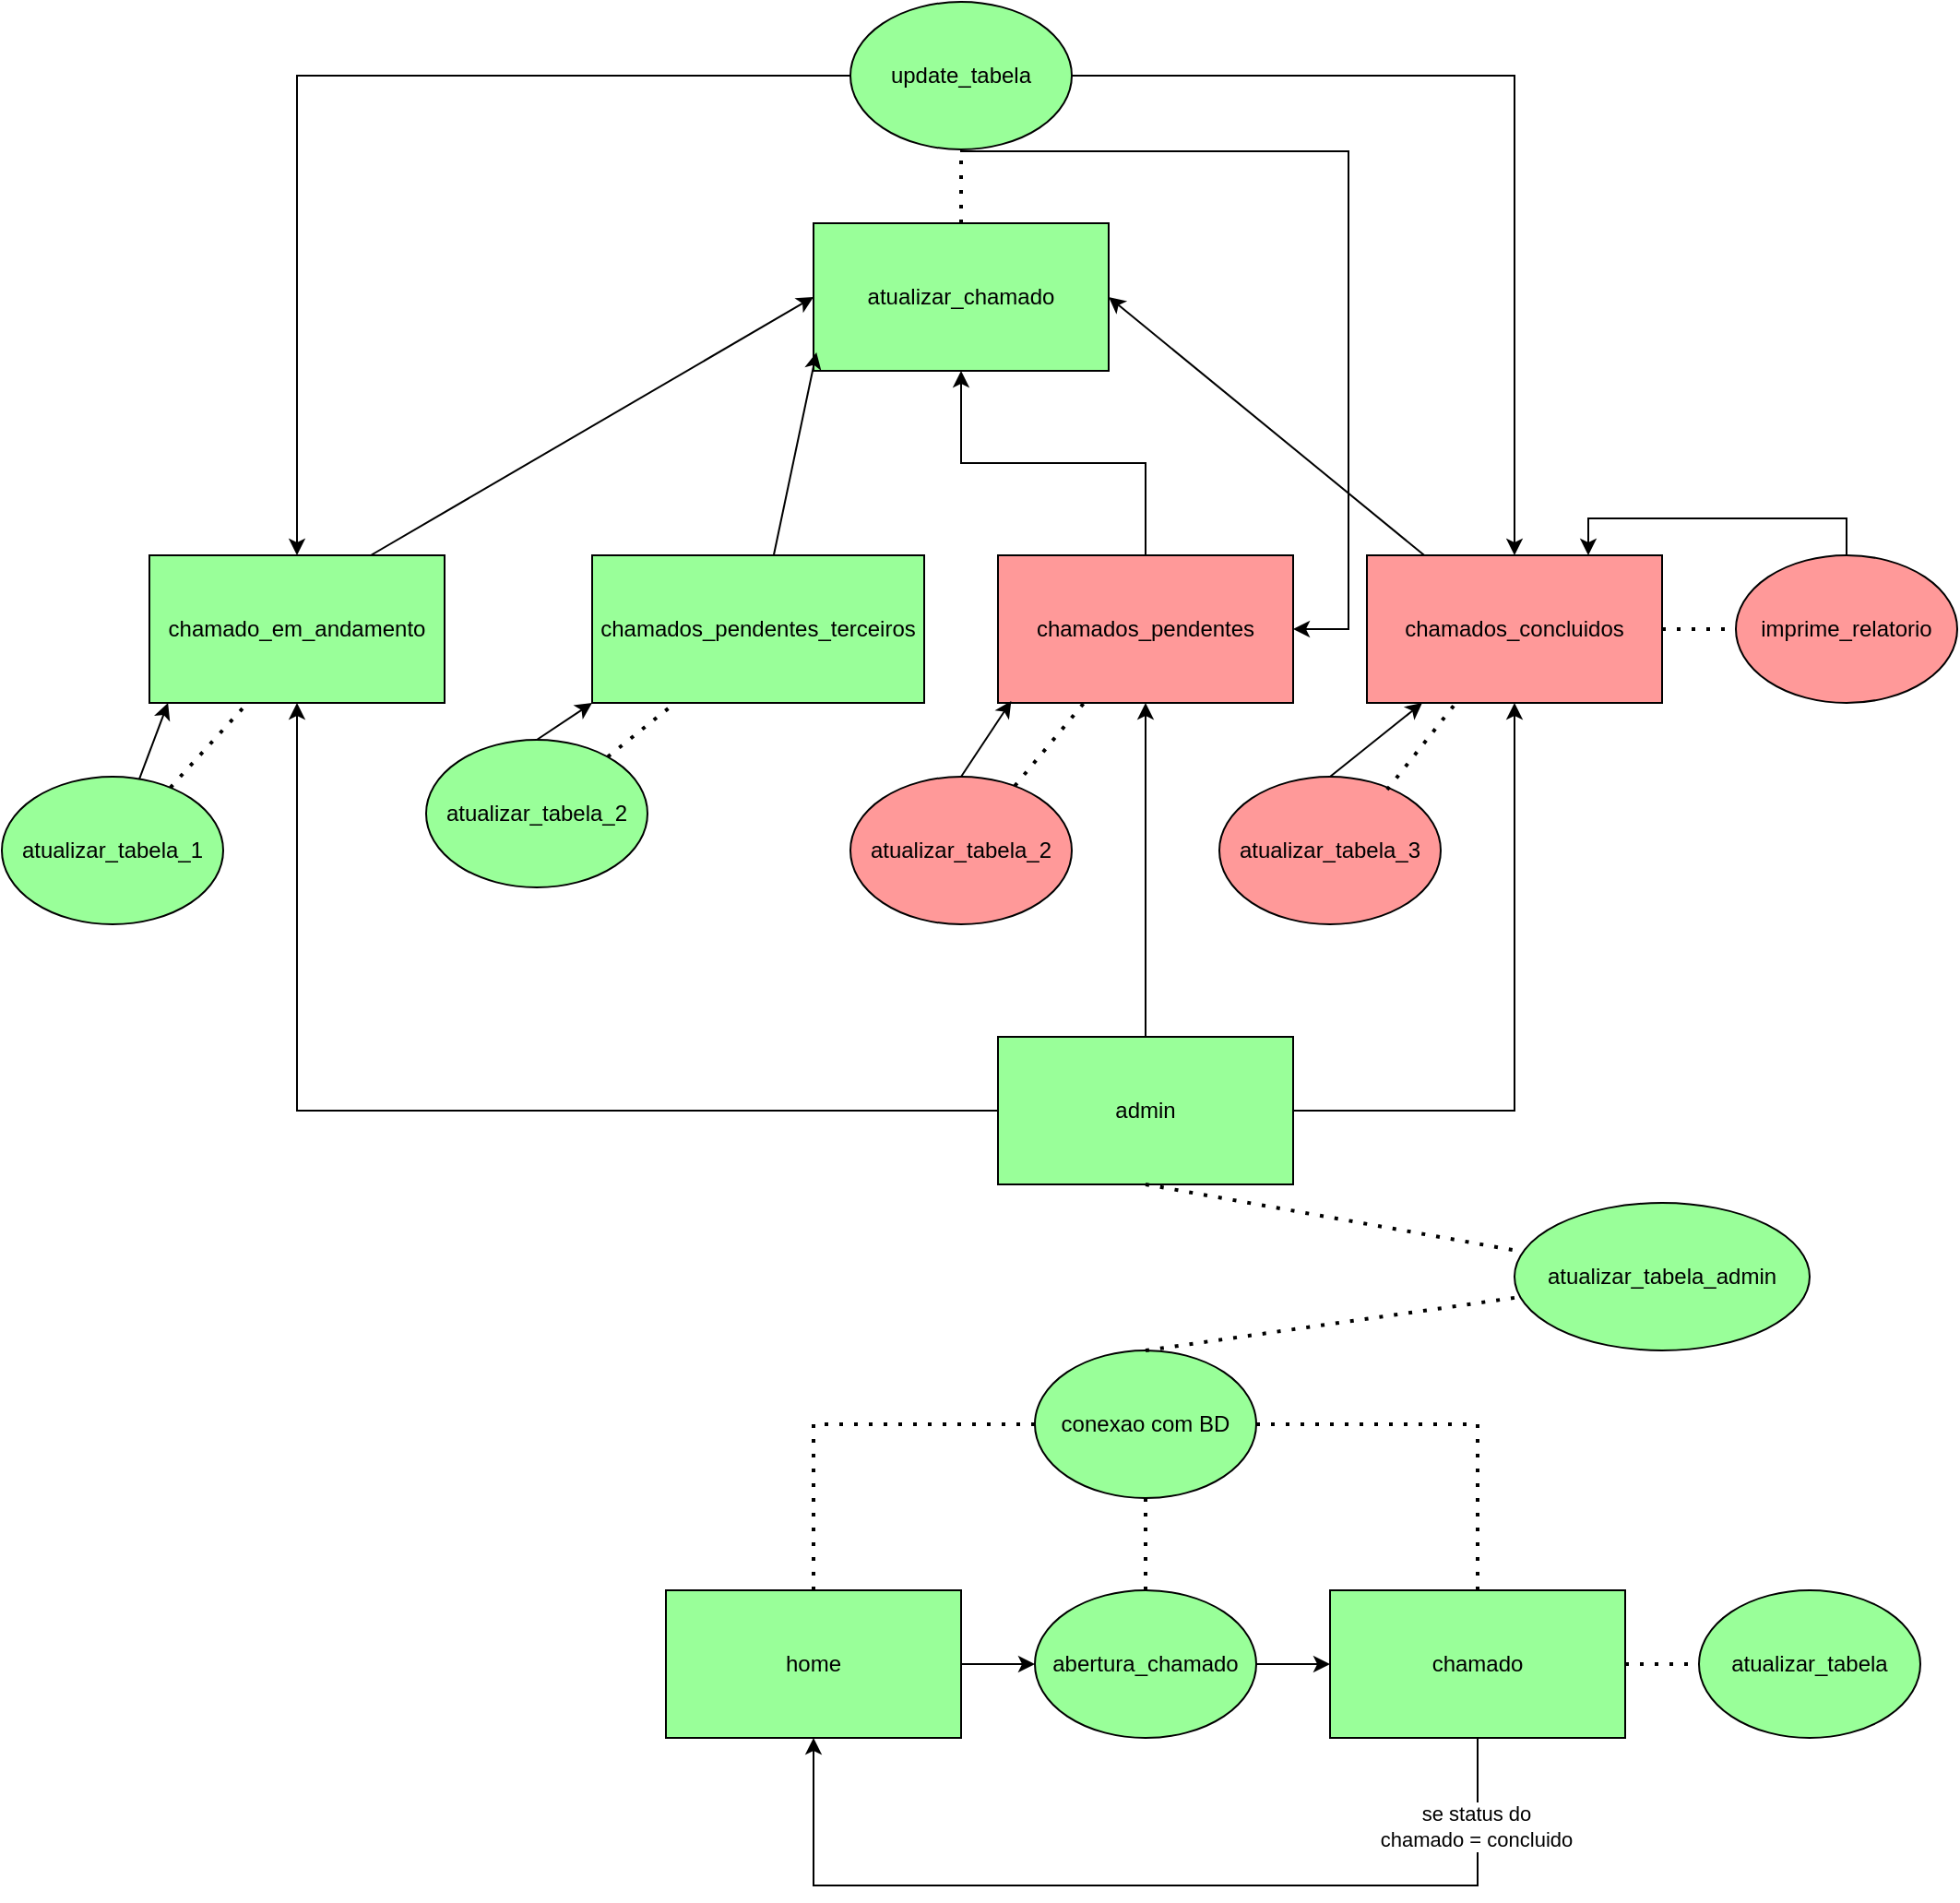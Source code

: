 <mxfile version="21.0.8" type="github">
  <diagram name="Página-1" id="KPXgi-UX2MajdnbyNQGS">
    <mxGraphModel dx="2375" dy="2020" grid="1" gridSize="10" guides="1" tooltips="1" connect="1" arrows="1" fold="1" page="1" pageScale="1" pageWidth="827" pageHeight="1169" math="0" shadow="0">
      <root>
        <mxCell id="0" />
        <mxCell id="1" parent="0" />
        <mxCell id="w-20aDRWs6tAkl76wKMx-5" value="" style="edgeStyle=orthogonalEdgeStyle;rounded=0;orthogonalLoop=1;jettySize=auto;html=1;fillColor=#99FF99;" parent="1" source="w-20aDRWs6tAkl76wKMx-1" target="w-20aDRWs6tAkl76wKMx-4" edge="1">
          <mxGeometry relative="1" as="geometry" />
        </mxCell>
        <mxCell id="w-20aDRWs6tAkl76wKMx-1" value="home" style="rounded=0;whiteSpace=wrap;html=1;fillColor=#99FF99;" parent="1" vertex="1">
          <mxGeometry x="-20" y="61" width="160" height="80" as="geometry" />
        </mxCell>
        <mxCell id="w-20aDRWs6tAkl76wKMx-16" style="edgeStyle=orthogonalEdgeStyle;rounded=0;orthogonalLoop=1;jettySize=auto;html=1;exitX=0.5;exitY=1;exitDx=0;exitDy=0;entryX=0.5;entryY=1;entryDx=0;entryDy=0;fillColor=#99FF99;" parent="1" source="w-20aDRWs6tAkl76wKMx-3" target="w-20aDRWs6tAkl76wKMx-1" edge="1">
          <mxGeometry relative="1" as="geometry">
            <Array as="points">
              <mxPoint x="420" y="221" />
              <mxPoint x="60" y="221" />
            </Array>
          </mxGeometry>
        </mxCell>
        <mxCell id="w-20aDRWs6tAkl76wKMx-17" value="se status do &lt;br&gt;chamado = concluido" style="edgeLabel;html=1;align=center;verticalAlign=middle;resizable=0;points=[];fillColor=#99FF99;" parent="w-20aDRWs6tAkl76wKMx-16" vertex="1" connectable="0">
          <mxGeometry x="-0.815" y="-1" relative="1" as="geometry">
            <mxPoint as="offset" />
          </mxGeometry>
        </mxCell>
        <mxCell id="w-20aDRWs6tAkl76wKMx-3" value="chamado" style="rounded=0;whiteSpace=wrap;html=1;fillColor=#99FF99;" parent="1" vertex="1">
          <mxGeometry x="340" y="61" width="160" height="80" as="geometry" />
        </mxCell>
        <mxCell id="w-20aDRWs6tAkl76wKMx-6" style="edgeStyle=orthogonalEdgeStyle;rounded=0;orthogonalLoop=1;jettySize=auto;html=1;entryX=0;entryY=0.5;entryDx=0;entryDy=0;fillColor=#99FF99;" parent="1" source="w-20aDRWs6tAkl76wKMx-4" target="w-20aDRWs6tAkl76wKMx-3" edge="1">
          <mxGeometry relative="1" as="geometry" />
        </mxCell>
        <mxCell id="w-20aDRWs6tAkl76wKMx-4" value="abertura_chamado" style="ellipse;whiteSpace=wrap;html=1;rounded=0;fillColor=#99FF99;" parent="1" vertex="1">
          <mxGeometry x="180" y="61" width="120" height="80" as="geometry" />
        </mxCell>
        <mxCell id="w-20aDRWs6tAkl76wKMx-7" value="conexao com BD" style="ellipse;whiteSpace=wrap;html=1;rounded=0;fillColor=#99FF99;" parent="1" vertex="1">
          <mxGeometry x="180" y="-69" width="120" height="80" as="geometry" />
        </mxCell>
        <mxCell id="w-20aDRWs6tAkl76wKMx-14" value="atualizar_tabela" style="ellipse;whiteSpace=wrap;html=1;rounded=0;fillColor=#99FF99;" parent="1" vertex="1">
          <mxGeometry x="540" y="61" width="120" height="80" as="geometry" />
        </mxCell>
        <mxCell id="w-20aDRWs6tAkl76wKMx-20" value="" style="endArrow=none;dashed=1;html=1;dashPattern=1 3;strokeWidth=2;rounded=0;exitX=0.5;exitY=0;exitDx=0;exitDy=0;entryX=0;entryY=0.5;entryDx=0;entryDy=0;" parent="1" source="w-20aDRWs6tAkl76wKMx-1" target="w-20aDRWs6tAkl76wKMx-7" edge="1">
          <mxGeometry width="50" height="50" relative="1" as="geometry">
            <mxPoint x="150" y="11" as="sourcePoint" />
            <mxPoint x="200" y="-39" as="targetPoint" />
            <Array as="points">
              <mxPoint x="60" y="-29" />
            </Array>
          </mxGeometry>
        </mxCell>
        <mxCell id="w-20aDRWs6tAkl76wKMx-21" value="" style="endArrow=none;dashed=1;html=1;dashPattern=1 3;strokeWidth=2;rounded=0;" parent="1" target="w-20aDRWs6tAkl76wKMx-7" edge="1">
          <mxGeometry width="50" height="50" relative="1" as="geometry">
            <mxPoint x="240" y="61" as="sourcePoint" />
            <mxPoint x="240" y="11" as="targetPoint" />
            <Array as="points" />
          </mxGeometry>
        </mxCell>
        <mxCell id="w-20aDRWs6tAkl76wKMx-22" value="" style="endArrow=none;dashed=1;html=1;dashPattern=1 3;strokeWidth=2;rounded=0;exitX=0.5;exitY=0;exitDx=0;exitDy=0;entryX=1;entryY=0.5;entryDx=0;entryDy=0;" parent="1" source="w-20aDRWs6tAkl76wKMx-3" target="w-20aDRWs6tAkl76wKMx-7" edge="1">
          <mxGeometry width="50" height="50" relative="1" as="geometry">
            <mxPoint x="250" y="181" as="sourcePoint" />
            <mxPoint x="250" y="21" as="targetPoint" />
            <Array as="points">
              <mxPoint x="420" y="-29" />
            </Array>
          </mxGeometry>
        </mxCell>
        <mxCell id="w-20aDRWs6tAkl76wKMx-23" value="" style="endArrow=none;dashed=1;html=1;dashPattern=1 3;strokeWidth=2;rounded=0;exitX=1;exitY=0.5;exitDx=0;exitDy=0;entryX=0;entryY=0.5;entryDx=0;entryDy=0;" parent="1" source="w-20aDRWs6tAkl76wKMx-3" target="w-20aDRWs6tAkl76wKMx-14" edge="1">
          <mxGeometry width="50" height="50" relative="1" as="geometry">
            <mxPoint x="430" y="71" as="sourcePoint" />
            <mxPoint x="310" y="-129" as="targetPoint" />
            <Array as="points" />
          </mxGeometry>
        </mxCell>
        <mxCell id="AwAzdxmJKx9s8siGFr7Z-16" style="edgeStyle=orthogonalEdgeStyle;rounded=0;orthogonalLoop=1;jettySize=auto;html=1;entryX=0.5;entryY=1;entryDx=0;entryDy=0;" edge="1" parent="1" source="w-20aDRWs6tAkl76wKMx-24" target="AwAzdxmJKx9s8siGFr7Z-3">
          <mxGeometry relative="1" as="geometry" />
        </mxCell>
        <mxCell id="AwAzdxmJKx9s8siGFr7Z-17" style="edgeStyle=orthogonalEdgeStyle;rounded=0;orthogonalLoop=1;jettySize=auto;html=1;exitX=0.5;exitY=0;exitDx=0;exitDy=0;entryX=0.5;entryY=1;entryDx=0;entryDy=0;" edge="1" parent="1" source="w-20aDRWs6tAkl76wKMx-24" target="AwAzdxmJKx9s8siGFr7Z-4">
          <mxGeometry relative="1" as="geometry" />
        </mxCell>
        <mxCell id="AwAzdxmJKx9s8siGFr7Z-18" style="edgeStyle=orthogonalEdgeStyle;rounded=0;orthogonalLoop=1;jettySize=auto;html=1;entryX=0.5;entryY=1;entryDx=0;entryDy=0;" edge="1" parent="1" source="w-20aDRWs6tAkl76wKMx-24" target="AwAzdxmJKx9s8siGFr7Z-5">
          <mxGeometry relative="1" as="geometry" />
        </mxCell>
        <mxCell id="w-20aDRWs6tAkl76wKMx-24" value="admin" style="rounded=0;whiteSpace=wrap;html=1;fillColor=#99FF99;" parent="1" vertex="1">
          <mxGeometry x="160" y="-239" width="160" height="80" as="geometry" />
        </mxCell>
        <mxCell id="w-20aDRWs6tAkl76wKMx-25" value="" style="endArrow=none;dashed=1;html=1;dashPattern=1 3;strokeWidth=2;rounded=0;exitX=0.5;exitY=0;exitDx=0;exitDy=0;" parent="1" source="w-20aDRWs6tAkl76wKMx-7" target="AwAzdxmJKx9s8siGFr7Z-47" edge="1">
          <mxGeometry width="50" height="50" relative="1" as="geometry">
            <mxPoint x="220" y="-209" as="sourcePoint" />
            <mxPoint x="270" y="-259" as="targetPoint" />
            <Array as="points" />
          </mxGeometry>
        </mxCell>
        <mxCell id="AwAzdxmJKx9s8siGFr7Z-32" style="rounded=0;orthogonalLoop=1;jettySize=auto;html=1;exitX=0.75;exitY=0;exitDx=0;exitDy=0;entryX=0;entryY=0.5;entryDx=0;entryDy=0;" edge="1" parent="1" source="AwAzdxmJKx9s8siGFr7Z-3" target="AwAzdxmJKx9s8siGFr7Z-31">
          <mxGeometry relative="1" as="geometry" />
        </mxCell>
        <mxCell id="AwAzdxmJKx9s8siGFr7Z-3" value="chamado_em_andamento" style="rounded=0;whiteSpace=wrap;html=1;fillColor=#99FF99;" vertex="1" parent="1">
          <mxGeometry x="-300" y="-500" width="160" height="80" as="geometry" />
        </mxCell>
        <mxCell id="AwAzdxmJKx9s8siGFr7Z-33" style="edgeStyle=orthogonalEdgeStyle;rounded=0;orthogonalLoop=1;jettySize=auto;html=1;exitX=0.5;exitY=0;exitDx=0;exitDy=0;" edge="1" parent="1" source="AwAzdxmJKx9s8siGFr7Z-4" target="AwAzdxmJKx9s8siGFr7Z-31">
          <mxGeometry relative="1" as="geometry" />
        </mxCell>
        <mxCell id="AwAzdxmJKx9s8siGFr7Z-4" value="chamados_pendentes" style="rounded=0;whiteSpace=wrap;html=1;fillColor=#FF9999;" vertex="1" parent="1">
          <mxGeometry x="160" y="-500" width="160" height="80" as="geometry" />
        </mxCell>
        <mxCell id="AwAzdxmJKx9s8siGFr7Z-34" style="rounded=0;orthogonalLoop=1;jettySize=auto;html=1;entryX=1;entryY=0.5;entryDx=0;entryDy=0;" edge="1" parent="1" source="AwAzdxmJKx9s8siGFr7Z-5" target="AwAzdxmJKx9s8siGFr7Z-31">
          <mxGeometry relative="1" as="geometry" />
        </mxCell>
        <mxCell id="AwAzdxmJKx9s8siGFr7Z-5" value="chamados_concluidos" style="rounded=0;whiteSpace=wrap;html=1;fillColor=#FF9999;" vertex="1" parent="1">
          <mxGeometry x="360" y="-500" width="160" height="80" as="geometry" />
        </mxCell>
        <mxCell id="AwAzdxmJKx9s8siGFr7Z-45" style="rounded=0;orthogonalLoop=1;jettySize=auto;html=1;exitX=0.5;exitY=0;exitDx=0;exitDy=0;entryX=0.045;entryY=0.987;entryDx=0;entryDy=0;entryPerimeter=0;" edge="1" parent="1" source="AwAzdxmJKx9s8siGFr7Z-6" target="AwAzdxmJKx9s8siGFr7Z-4">
          <mxGeometry relative="1" as="geometry" />
        </mxCell>
        <mxCell id="AwAzdxmJKx9s8siGFr7Z-6" value="atualizar_tabela_2" style="ellipse;whiteSpace=wrap;html=1;rounded=0;fillColor=#FF9999;" vertex="1" parent="1">
          <mxGeometry x="80" y="-380" width="120" height="80" as="geometry" />
        </mxCell>
        <mxCell id="AwAzdxmJKx9s8siGFr7Z-46" style="rounded=0;orthogonalLoop=1;jettySize=auto;html=1;exitX=0.5;exitY=0;exitDx=0;exitDy=0;" edge="1" parent="1" source="AwAzdxmJKx9s8siGFr7Z-7" target="AwAzdxmJKx9s8siGFr7Z-5">
          <mxGeometry relative="1" as="geometry" />
        </mxCell>
        <mxCell id="AwAzdxmJKx9s8siGFr7Z-7" value="atualizar_tabela_3" style="ellipse;whiteSpace=wrap;html=1;rounded=0;fillColor=#FF9999;" vertex="1" parent="1">
          <mxGeometry x="280" y="-380" width="120" height="80" as="geometry" />
        </mxCell>
        <mxCell id="AwAzdxmJKx9s8siGFr7Z-44" style="rounded=0;orthogonalLoop=1;jettySize=auto;html=1;entryX=0.063;entryY=1;entryDx=0;entryDy=0;entryPerimeter=0;" edge="1" parent="1" source="AwAzdxmJKx9s8siGFr7Z-8" target="AwAzdxmJKx9s8siGFr7Z-3">
          <mxGeometry relative="1" as="geometry" />
        </mxCell>
        <mxCell id="AwAzdxmJKx9s8siGFr7Z-8" value="atualizar_tabela_1" style="ellipse;whiteSpace=wrap;html=1;rounded=0;fillColor=#99FF99;" vertex="1" parent="1">
          <mxGeometry x="-380" y="-380" width="120" height="80" as="geometry" />
        </mxCell>
        <mxCell id="AwAzdxmJKx9s8siGFr7Z-25" style="edgeStyle=orthogonalEdgeStyle;rounded=0;orthogonalLoop=1;jettySize=auto;html=1;entryX=0.75;entryY=0;entryDx=0;entryDy=0;fillColor=#FF9999;" edge="1" parent="1" source="AwAzdxmJKx9s8siGFr7Z-21" target="AwAzdxmJKx9s8siGFr7Z-5">
          <mxGeometry relative="1" as="geometry">
            <Array as="points">
              <mxPoint x="620" y="-520" />
              <mxPoint x="480" y="-520" />
            </Array>
          </mxGeometry>
        </mxCell>
        <mxCell id="AwAzdxmJKx9s8siGFr7Z-21" value="imprime_relatorio" style="ellipse;whiteSpace=wrap;html=1;fillColor=#FF9999;rounded=0;" vertex="1" parent="1">
          <mxGeometry x="560" y="-500" width="120" height="80" as="geometry" />
        </mxCell>
        <mxCell id="AwAzdxmJKx9s8siGFr7Z-23" value="" style="endArrow=none;dashed=1;html=1;dashPattern=1 3;strokeWidth=2;rounded=0;fillColor=#FF9999;" edge="1" parent="1" source="AwAzdxmJKx9s8siGFr7Z-5" target="AwAzdxmJKx9s8siGFr7Z-21">
          <mxGeometry width="50" height="50" relative="1" as="geometry">
            <mxPoint x="560" y="-420" as="sourcePoint" />
            <mxPoint x="610" y="-470" as="targetPoint" />
          </mxGeometry>
        </mxCell>
        <mxCell id="AwAzdxmJKx9s8siGFr7Z-26" value="" style="endArrow=none;dashed=1;html=1;dashPattern=1 3;strokeWidth=2;rounded=0;entryX=0.338;entryY=0.988;entryDx=0;entryDy=0;entryPerimeter=0;" edge="1" parent="1" source="AwAzdxmJKx9s8siGFr7Z-8" target="AwAzdxmJKx9s8siGFr7Z-3">
          <mxGeometry width="50" height="50" relative="1" as="geometry">
            <mxPoint x="-40" y="-240" as="sourcePoint" />
            <mxPoint x="10" y="-290" as="targetPoint" />
          </mxGeometry>
        </mxCell>
        <mxCell id="AwAzdxmJKx9s8siGFr7Z-27" value="" style="endArrow=none;dashed=1;html=1;dashPattern=1 3;strokeWidth=2;rounded=0;" edge="1" parent="1" source="AwAzdxmJKx9s8siGFr7Z-6" target="AwAzdxmJKx9s8siGFr7Z-4">
          <mxGeometry width="50" height="50" relative="1" as="geometry">
            <mxPoint x="400" y="-200" as="sourcePoint" />
            <mxPoint x="450" y="-250" as="targetPoint" />
          </mxGeometry>
        </mxCell>
        <mxCell id="AwAzdxmJKx9s8siGFr7Z-28" value="" style="endArrow=none;dashed=1;html=1;dashPattern=1 3;strokeWidth=2;rounded=0;exitX=0.758;exitY=0.088;exitDx=0;exitDy=0;exitPerimeter=0;" edge="1" parent="1" source="AwAzdxmJKx9s8siGFr7Z-7" target="AwAzdxmJKx9s8siGFr7Z-5">
          <mxGeometry width="50" height="50" relative="1" as="geometry">
            <mxPoint x="410" y="-190" as="sourcePoint" />
            <mxPoint x="460" y="-240" as="targetPoint" />
          </mxGeometry>
        </mxCell>
        <mxCell id="AwAzdxmJKx9s8siGFr7Z-31" value="atualizar_chamado" style="rounded=0;whiteSpace=wrap;html=1;fillColor=#99FF99;" vertex="1" parent="1">
          <mxGeometry x="60" y="-680" width="160" height="80" as="geometry" />
        </mxCell>
        <mxCell id="AwAzdxmJKx9s8siGFr7Z-40" style="edgeStyle=orthogonalEdgeStyle;rounded=0;orthogonalLoop=1;jettySize=auto;html=1;exitX=0;exitY=0.5;exitDx=0;exitDy=0;" edge="1" parent="1" source="AwAzdxmJKx9s8siGFr7Z-37" target="AwAzdxmJKx9s8siGFr7Z-3">
          <mxGeometry relative="1" as="geometry" />
        </mxCell>
        <mxCell id="AwAzdxmJKx9s8siGFr7Z-41" style="edgeStyle=orthogonalEdgeStyle;rounded=0;orthogonalLoop=1;jettySize=auto;html=1;exitX=1;exitY=0.5;exitDx=0;exitDy=0;" edge="1" parent="1" source="AwAzdxmJKx9s8siGFr7Z-37" target="AwAzdxmJKx9s8siGFr7Z-5">
          <mxGeometry relative="1" as="geometry" />
        </mxCell>
        <mxCell id="AwAzdxmJKx9s8siGFr7Z-42" style="edgeStyle=orthogonalEdgeStyle;rounded=0;orthogonalLoop=1;jettySize=auto;html=1;exitX=0.5;exitY=1;exitDx=0;exitDy=0;" edge="1" parent="1" source="AwAzdxmJKx9s8siGFr7Z-37" target="AwAzdxmJKx9s8siGFr7Z-4">
          <mxGeometry relative="1" as="geometry">
            <Array as="points">
              <mxPoint x="350" y="-719" />
              <mxPoint x="350" y="-460" />
            </Array>
          </mxGeometry>
        </mxCell>
        <mxCell id="AwAzdxmJKx9s8siGFr7Z-37" value="update_tabela" style="ellipse;whiteSpace=wrap;html=1;rounded=0;fillColor=#99FF99;" vertex="1" parent="1">
          <mxGeometry x="80" y="-800" width="120" height="80" as="geometry" />
        </mxCell>
        <mxCell id="AwAzdxmJKx9s8siGFr7Z-38" value="" style="endArrow=none;dashed=1;html=1;dashPattern=1 3;strokeWidth=2;rounded=0;exitX=0.5;exitY=0;exitDx=0;exitDy=0;" edge="1" parent="1" source="AwAzdxmJKx9s8siGFr7Z-31" target="AwAzdxmJKx9s8siGFr7Z-37">
          <mxGeometry width="50" height="50" relative="1" as="geometry">
            <mxPoint x="180" y="-590" as="sourcePoint" />
            <mxPoint x="230" y="-640" as="targetPoint" />
          </mxGeometry>
        </mxCell>
        <mxCell id="AwAzdxmJKx9s8siGFr7Z-47" value="atualizar_tabela_admin" style="ellipse;whiteSpace=wrap;html=1;rounded=0;fillColor=#99FF99;" vertex="1" parent="1">
          <mxGeometry x="440" y="-149" width="160" height="80" as="geometry" />
        </mxCell>
        <mxCell id="AwAzdxmJKx9s8siGFr7Z-48" value="" style="endArrow=none;dashed=1;html=1;dashPattern=1 3;strokeWidth=2;rounded=0;exitX=0.5;exitY=1;exitDx=0;exitDy=0;" edge="1" parent="1" source="w-20aDRWs6tAkl76wKMx-24" target="AwAzdxmJKx9s8siGFr7Z-47">
          <mxGeometry width="50" height="50" relative="1" as="geometry">
            <mxPoint x="250" y="-59" as="sourcePoint" />
            <mxPoint x="452" y="-90" as="targetPoint" />
            <Array as="points" />
          </mxGeometry>
        </mxCell>
        <mxCell id="AwAzdxmJKx9s8siGFr7Z-53" style="rounded=0;orthogonalLoop=1;jettySize=auto;html=1;entryX=0.01;entryY=0.875;entryDx=0;entryDy=0;entryPerimeter=0;" edge="1" parent="1" source="AwAzdxmJKx9s8siGFr7Z-49" target="AwAzdxmJKx9s8siGFr7Z-31">
          <mxGeometry relative="1" as="geometry" />
        </mxCell>
        <mxCell id="AwAzdxmJKx9s8siGFr7Z-49" value="chamados_pendentes_terceiros" style="rounded=0;whiteSpace=wrap;html=1;fillColor=#99FF99;" vertex="1" parent="1">
          <mxGeometry x="-60" y="-500" width="180" height="80" as="geometry" />
        </mxCell>
        <mxCell id="AwAzdxmJKx9s8siGFr7Z-52" style="rounded=0;orthogonalLoop=1;jettySize=auto;html=1;exitX=0.5;exitY=0;exitDx=0;exitDy=0;entryX=0;entryY=1;entryDx=0;entryDy=0;" edge="1" parent="1" source="AwAzdxmJKx9s8siGFr7Z-50" target="AwAzdxmJKx9s8siGFr7Z-49">
          <mxGeometry relative="1" as="geometry" />
        </mxCell>
        <mxCell id="AwAzdxmJKx9s8siGFr7Z-50" value="atualizar_tabela_2" style="ellipse;whiteSpace=wrap;html=1;rounded=0;fillColor=#99FF99;" vertex="1" parent="1">
          <mxGeometry x="-150" y="-400" width="120" height="80" as="geometry" />
        </mxCell>
        <mxCell id="AwAzdxmJKx9s8siGFr7Z-51" value="" style="endArrow=none;dashed=1;html=1;dashPattern=1 3;strokeWidth=2;rounded=0;entryX=0.25;entryY=1;entryDx=0;entryDy=0;" edge="1" parent="1" source="AwAzdxmJKx9s8siGFr7Z-50" target="AwAzdxmJKx9s8siGFr7Z-49">
          <mxGeometry width="50" height="50" relative="1" as="geometry">
            <mxPoint x="130" y="-310" as="sourcePoint" />
            <mxPoint x="180" y="-360" as="targetPoint" />
          </mxGeometry>
        </mxCell>
      </root>
    </mxGraphModel>
  </diagram>
</mxfile>
